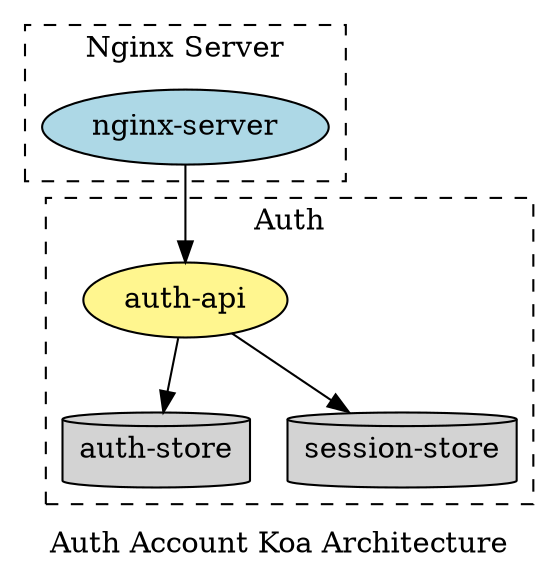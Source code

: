 digraph {
  label = "Auth Account Koa Architecture"

  // Proxy Servers
  node [shape=ellipse style= filled,fillcolor=lightblue,color=black];"nginx-server";
  // backend services
  node [shape=ellipse style=filled,fillcolor=khaki1,color=black]; "auth-api";
  // storage
  node [shape=cylinder style=filled, fillcolor=lightgrey, color=black]; "auth-store"; "session-store";

  subgraph cluster_auth {
    style="dashed"
    label="Auth"
    "auth-api" -> "auth-store"
    "auth-api" -> "session-store"
  }

  subgraph cluster_nginx {
    style="dashed"
    label="Nginx Server"
    "nginx-server" -> "auth-api"
  }
}
